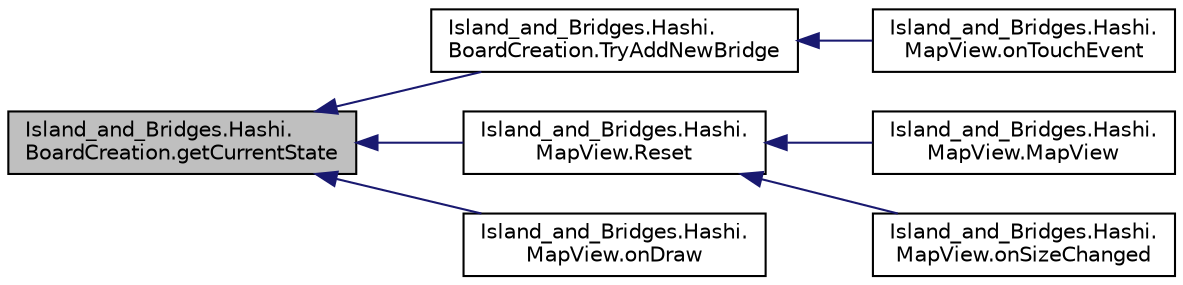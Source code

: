 digraph "Island_and_Bridges.Hashi.BoardCreation.getCurrentState"
{
  edge [fontname="Helvetica",fontsize="10",labelfontname="Helvetica",labelfontsize="10"];
  node [fontname="Helvetica",fontsize="10",shape=record];
  rankdir="LR";
  Node3 [label="Island_and_Bridges.Hashi.\lBoardCreation.getCurrentState",height=0.2,width=0.4,color="black", fillcolor="grey75", style="filled", fontcolor="black"];
  Node3 -> Node4 [dir="back",color="midnightblue",fontsize="10",style="solid",fontname="Helvetica"];
  Node4 [label="Island_and_Bridges.Hashi.\lBoardCreation.TryAddNewBridge",height=0.2,width=0.4,color="black", fillcolor="white", style="filled",URL="$class_island__and___bridges_1_1_hashi_1_1_board_creation.html#ab8c1a9fe93d59d2aaa70519a17a3870a"];
  Node4 -> Node5 [dir="back",color="midnightblue",fontsize="10",style="solid",fontname="Helvetica"];
  Node5 [label="Island_and_Bridges.Hashi.\lMapView.onTouchEvent",height=0.2,width=0.4,color="black", fillcolor="white", style="filled",URL="$class_island__and___bridges_1_1_hashi_1_1_map_view.html#a594e4eda45768924edc668184aa73904"];
  Node3 -> Node6 [dir="back",color="midnightblue",fontsize="10",style="solid",fontname="Helvetica"];
  Node6 [label="Island_and_Bridges.Hashi.\lMapView.Reset",height=0.2,width=0.4,color="black", fillcolor="white", style="filled",URL="$class_island__and___bridges_1_1_hashi_1_1_map_view.html#a8a8dea4f3a9f81e4c2c68426ab5a0fda"];
  Node6 -> Node7 [dir="back",color="midnightblue",fontsize="10",style="solid",fontname="Helvetica"];
  Node7 [label="Island_and_Bridges.Hashi.\lMapView.MapView",height=0.2,width=0.4,color="black", fillcolor="white", style="filled",URL="$class_island__and___bridges_1_1_hashi_1_1_map_view.html#a3dd9d46bb976ddf992959ce4b2ea70eb"];
  Node6 -> Node8 [dir="back",color="midnightblue",fontsize="10",style="solid",fontname="Helvetica"];
  Node8 [label="Island_and_Bridges.Hashi.\lMapView.onSizeChanged",height=0.2,width=0.4,color="black", fillcolor="white", style="filled",URL="$class_island__and___bridges_1_1_hashi_1_1_map_view.html#af463b4f0ab8ec352fe8b45c1fd0c86e9"];
  Node3 -> Node9 [dir="back",color="midnightblue",fontsize="10",style="solid",fontname="Helvetica"];
  Node9 [label="Island_and_Bridges.Hashi.\lMapView.onDraw",height=0.2,width=0.4,color="black", fillcolor="white", style="filled",URL="$class_island__and___bridges_1_1_hashi_1_1_map_view.html#aa26cf8ba4b29beda814c99a823f4b609"];
}
